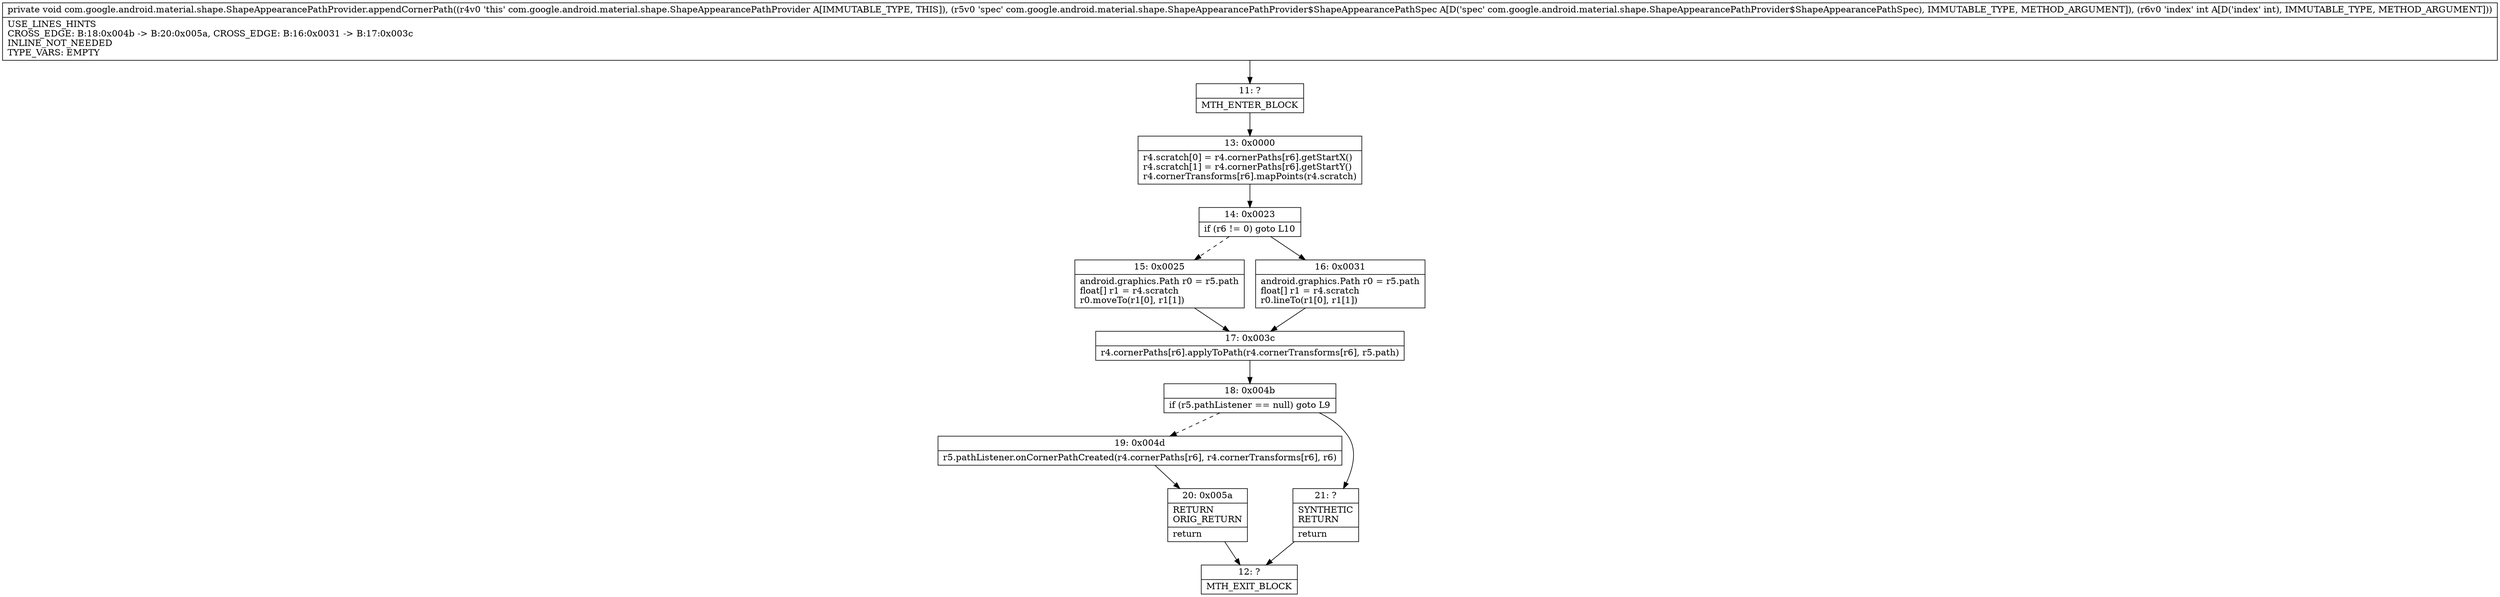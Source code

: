 digraph "CFG forcom.google.android.material.shape.ShapeAppearancePathProvider.appendCornerPath(Lcom\/google\/android\/material\/shape\/ShapeAppearancePathProvider$ShapeAppearancePathSpec;I)V" {
Node_11 [shape=record,label="{11\:\ ?|MTH_ENTER_BLOCK\l}"];
Node_13 [shape=record,label="{13\:\ 0x0000|r4.scratch[0] = r4.cornerPaths[r6].getStartX()\lr4.scratch[1] = r4.cornerPaths[r6].getStartY()\lr4.cornerTransforms[r6].mapPoints(r4.scratch)\l}"];
Node_14 [shape=record,label="{14\:\ 0x0023|if (r6 != 0) goto L10\l}"];
Node_15 [shape=record,label="{15\:\ 0x0025|android.graphics.Path r0 = r5.path\lfloat[] r1 = r4.scratch\lr0.moveTo(r1[0], r1[1])\l}"];
Node_17 [shape=record,label="{17\:\ 0x003c|r4.cornerPaths[r6].applyToPath(r4.cornerTransforms[r6], r5.path)\l}"];
Node_18 [shape=record,label="{18\:\ 0x004b|if (r5.pathListener == null) goto L9\l}"];
Node_19 [shape=record,label="{19\:\ 0x004d|r5.pathListener.onCornerPathCreated(r4.cornerPaths[r6], r4.cornerTransforms[r6], r6)\l}"];
Node_20 [shape=record,label="{20\:\ 0x005a|RETURN\lORIG_RETURN\l|return\l}"];
Node_12 [shape=record,label="{12\:\ ?|MTH_EXIT_BLOCK\l}"];
Node_21 [shape=record,label="{21\:\ ?|SYNTHETIC\lRETURN\l|return\l}"];
Node_16 [shape=record,label="{16\:\ 0x0031|android.graphics.Path r0 = r5.path\lfloat[] r1 = r4.scratch\lr0.lineTo(r1[0], r1[1])\l}"];
MethodNode[shape=record,label="{private void com.google.android.material.shape.ShapeAppearancePathProvider.appendCornerPath((r4v0 'this' com.google.android.material.shape.ShapeAppearancePathProvider A[IMMUTABLE_TYPE, THIS]), (r5v0 'spec' com.google.android.material.shape.ShapeAppearancePathProvider$ShapeAppearancePathSpec A[D('spec' com.google.android.material.shape.ShapeAppearancePathProvider$ShapeAppearancePathSpec), IMMUTABLE_TYPE, METHOD_ARGUMENT]), (r6v0 'index' int A[D('index' int), IMMUTABLE_TYPE, METHOD_ARGUMENT]))  | USE_LINES_HINTS\lCROSS_EDGE: B:18:0x004b \-\> B:20:0x005a, CROSS_EDGE: B:16:0x0031 \-\> B:17:0x003c\lINLINE_NOT_NEEDED\lTYPE_VARS: EMPTY\l}"];
MethodNode -> Node_11;Node_11 -> Node_13;
Node_13 -> Node_14;
Node_14 -> Node_15[style=dashed];
Node_14 -> Node_16;
Node_15 -> Node_17;
Node_17 -> Node_18;
Node_18 -> Node_19[style=dashed];
Node_18 -> Node_21;
Node_19 -> Node_20;
Node_20 -> Node_12;
Node_21 -> Node_12;
Node_16 -> Node_17;
}

